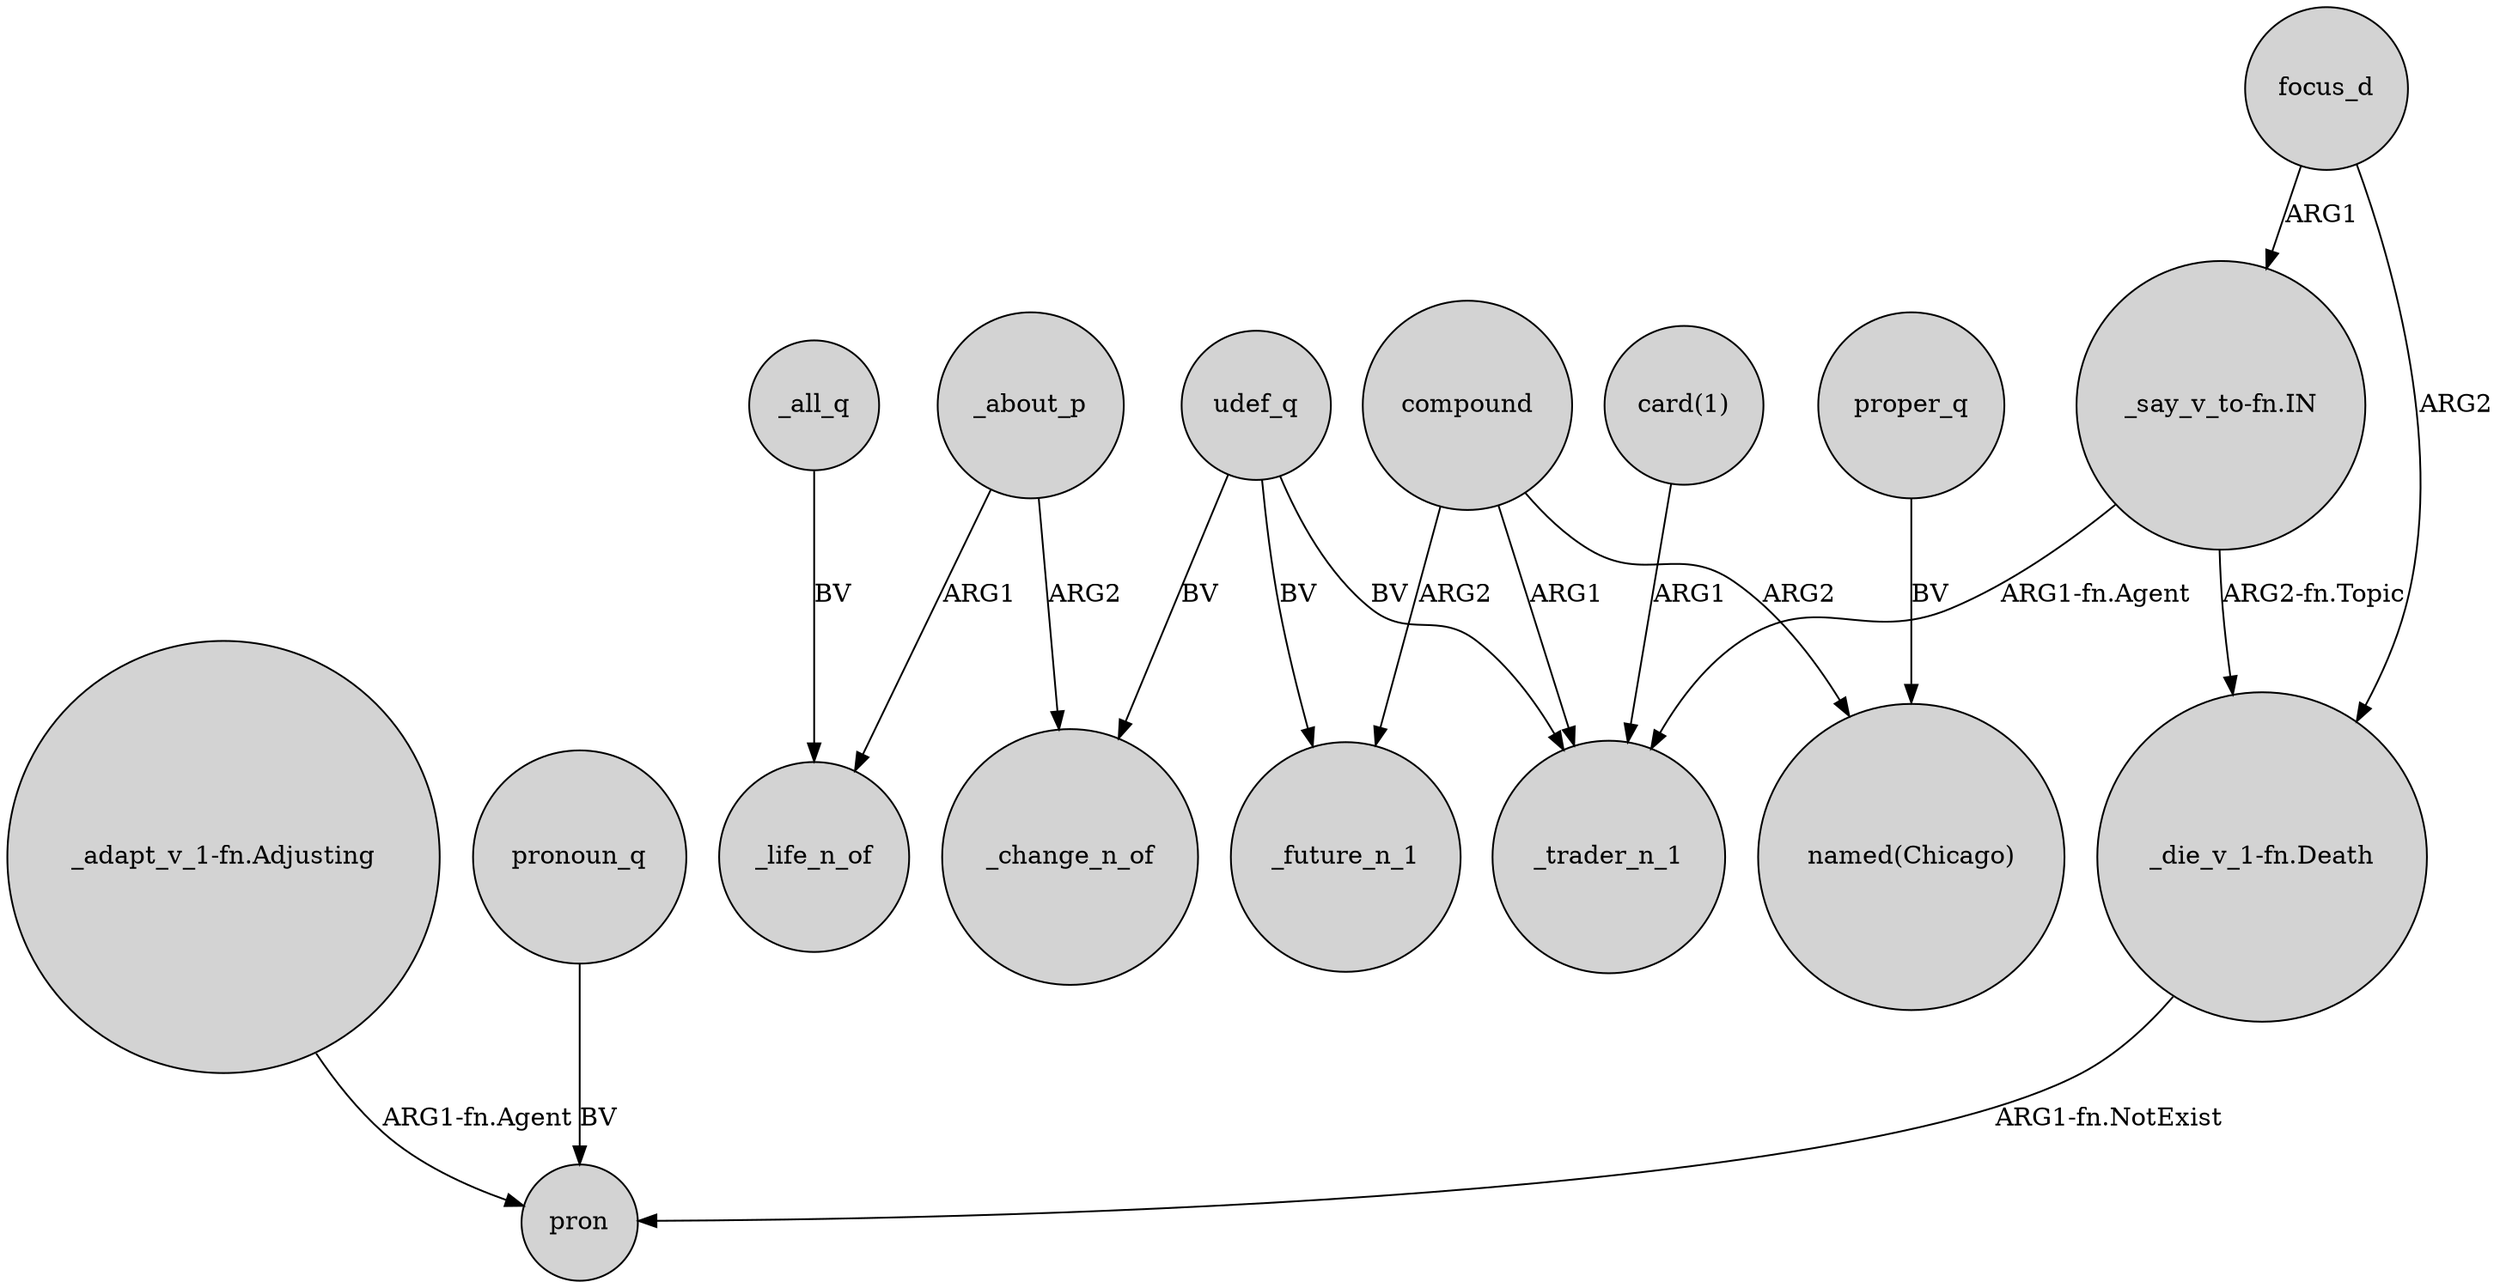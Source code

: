 digraph {
	node [shape=circle style=filled]
	"_die_v_1-fn.Death" -> pron [label="ARG1-fn.NotExist"]
	udef_q -> _change_n_of [label=BV]
	"_say_v_to-fn.IN" -> "_die_v_1-fn.Death" [label="ARG2-fn.Topic"]
	_all_q -> _life_n_of [label=BV]
	"card(1)" -> _trader_n_1 [label=ARG1]
	_about_p -> _life_n_of [label=ARG1]
	focus_d -> "_die_v_1-fn.Death" [label=ARG2]
	_about_p -> _change_n_of [label=ARG2]
	compound -> "named(Chicago)" [label=ARG2]
	compound -> _future_n_1 [label=ARG2]
	udef_q -> _trader_n_1 [label=BV]
	"_adapt_v_1-fn.Adjusting" -> pron [label="ARG1-fn.Agent"]
	udef_q -> _future_n_1 [label=BV]
	compound -> _trader_n_1 [label=ARG1]
	proper_q -> "named(Chicago)" [label=BV]
	"_say_v_to-fn.IN" -> _trader_n_1 [label="ARG1-fn.Agent"]
	focus_d -> "_say_v_to-fn.IN" [label=ARG1]
	pronoun_q -> pron [label=BV]
}
